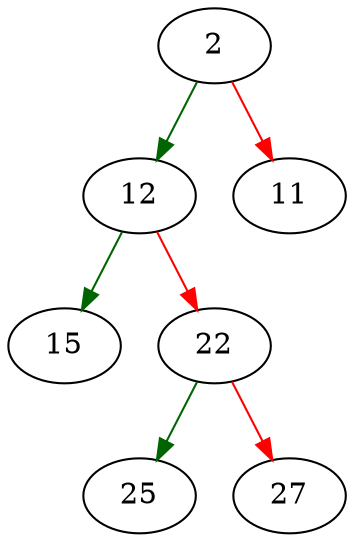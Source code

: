 strict digraph "main" {
	// Node definitions.
	2 [entry=true];
	12;
	11;
	15;
	22;
	25;
	27;

	// Edge definitions.
	2 -> 12 [
		color=darkgreen
		cond=true
	];
	2 -> 11 [
		color=red
		cond=false
	];
	12 -> 15 [
		color=darkgreen
		cond=true
	];
	12 -> 22 [
		color=red
		cond=false
	];
	22 -> 25 [
		color=darkgreen
		cond=true
	];
	22 -> 27 [
		color=red
		cond=false
	];
}